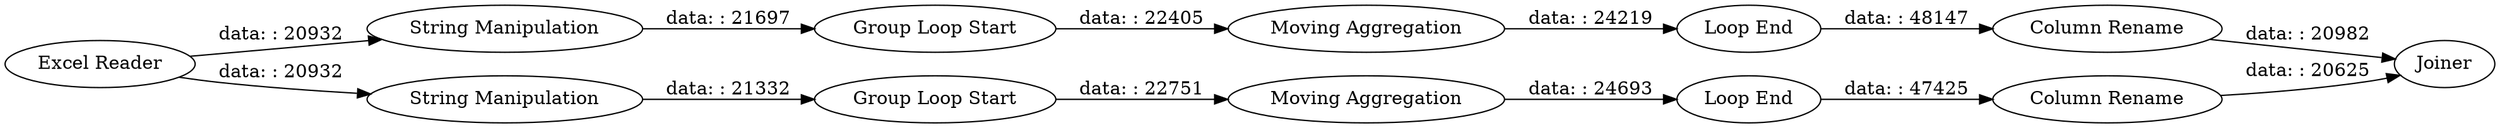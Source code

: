 digraph {
	"5692846308512858022_7" [label="String Manipulation"]
	"5692846308512858022_23" [label="Column Rename"]
	"5692846308512858022_6" [label="String Manipulation"]
	"5692846308512858022_19" [label="Moving Aggregation"]
	"5692846308512858022_17" [label="Column Rename"]
	"5692846308512858022_16" [label="Moving Aggregation"]
	"5692846308512858022_24" [label=Joiner]
	"5692846308512858022_22" [label="Loop End"]
	"5692846308512858022_15" [label="Group Loop Start"]
	"5692846308512858022_21" [label="Loop End"]
	"5692846308512858022_1" [label="Excel Reader"]
	"5692846308512858022_18" [label="Group Loop Start"]
	"5692846308512858022_22" -> "5692846308512858022_23" [label="data: : 48147"]
	"5692846308512858022_6" -> "5692846308512858022_15" [label="data: : 21332"]
	"5692846308512858022_19" -> "5692846308512858022_22" [label="data: : 24219"]
	"5692846308512858022_18" -> "5692846308512858022_19" [label="data: : 22405"]
	"5692846308512858022_1" -> "5692846308512858022_6" [label="data: : 20932"]
	"5692846308512858022_23" -> "5692846308512858022_24" [label="data: : 20982"]
	"5692846308512858022_1" -> "5692846308512858022_7" [label="data: : 20932"]
	"5692846308512858022_17" -> "5692846308512858022_24" [label="data: : 20625"]
	"5692846308512858022_21" -> "5692846308512858022_17" [label="data: : 47425"]
	"5692846308512858022_16" -> "5692846308512858022_21" [label="data: : 24693"]
	"5692846308512858022_15" -> "5692846308512858022_16" [label="data: : 22751"]
	"5692846308512858022_7" -> "5692846308512858022_18" [label="data: : 21697"]
	rankdir=LR
}

